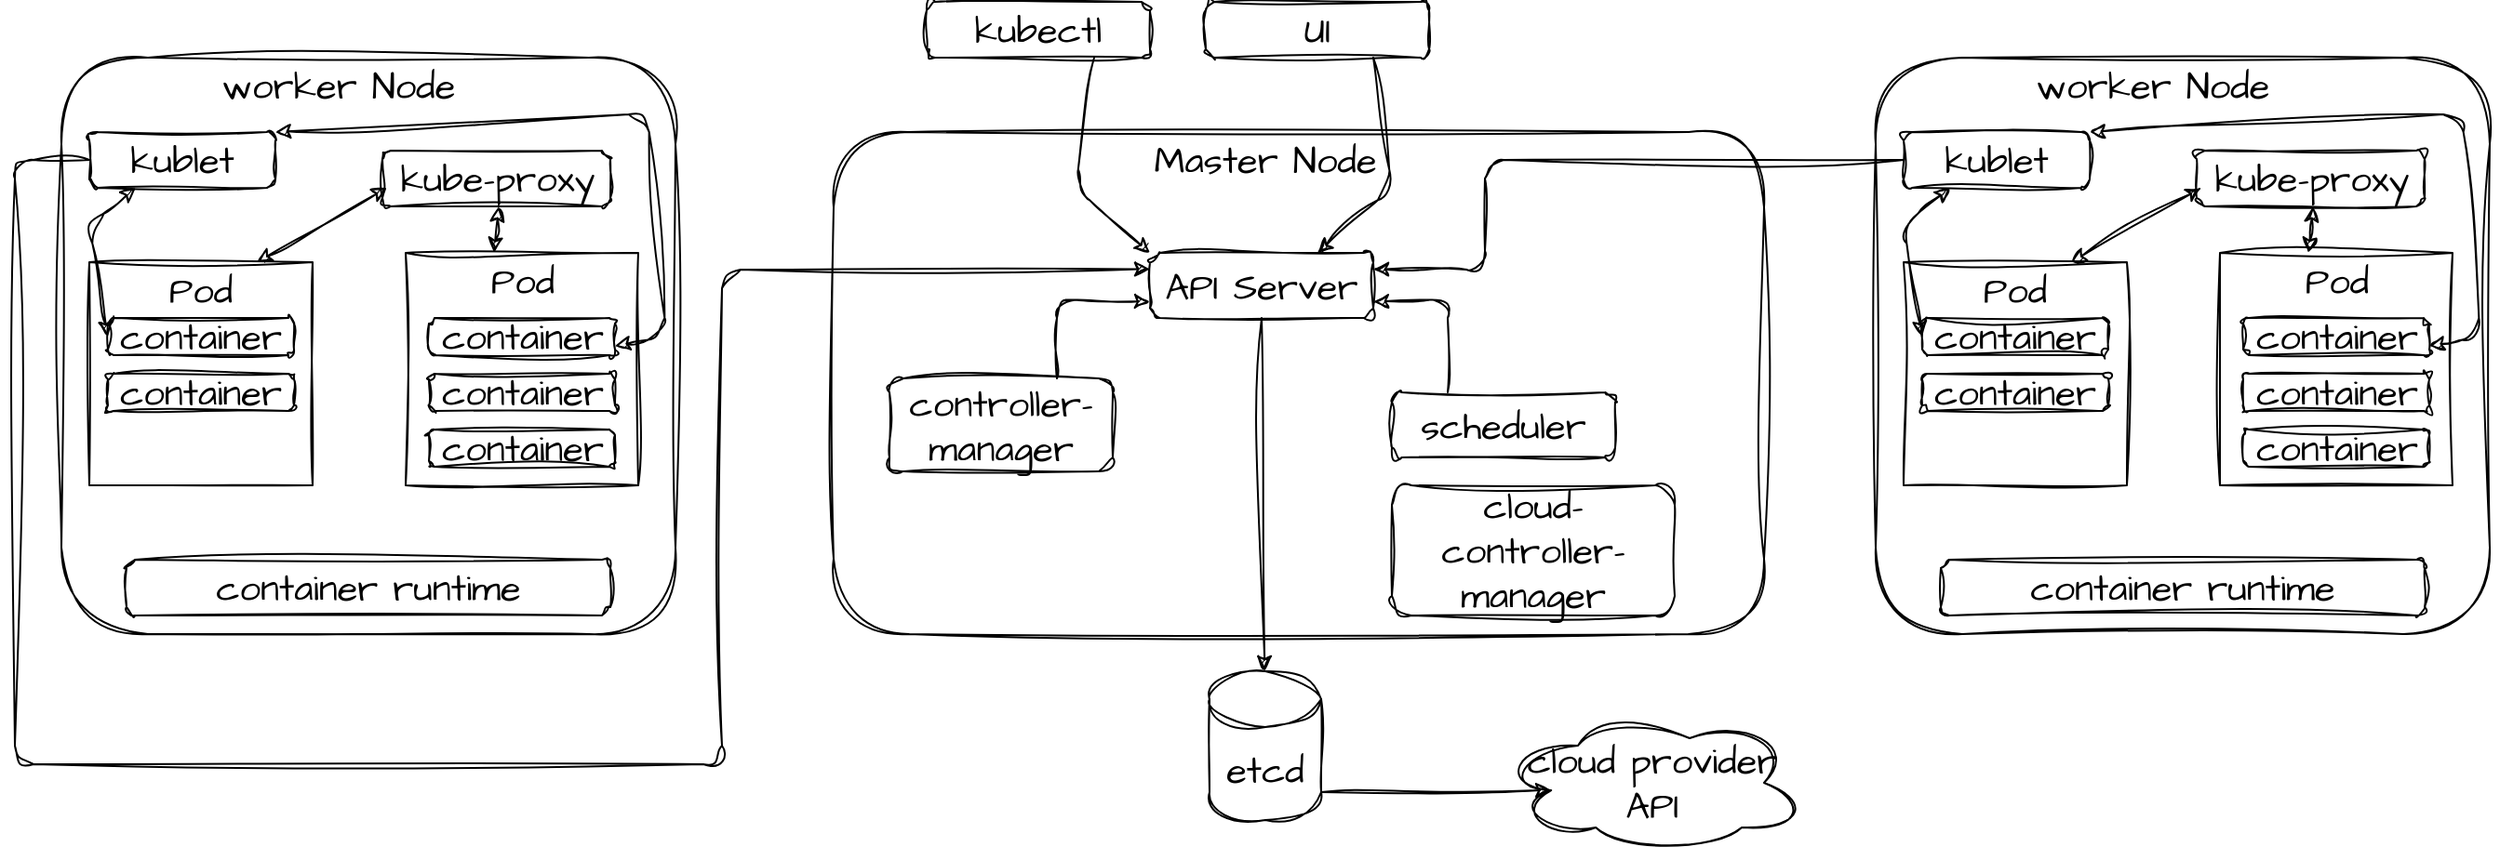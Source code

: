 <mxfile>
    <diagram id="1wm72ONf0sYd8lprhmsN" name="Page-1">
        <mxGraphModel dx="799" dy="390" grid="1" gridSize="10" guides="1" tooltips="1" connect="1" arrows="1" fold="1" page="1" pageScale="1" pageWidth="690" pageHeight="980" math="0" shadow="0">
            <root>
                <mxCell id="0"/>
                <mxCell id="1" parent="0"/>
                <mxCell id="23" value="" style="group" vertex="1" connectable="0" parent="1">
                    <mxGeometry x="65" y="60" width="330" height="310" as="geometry"/>
                </mxCell>
                <mxCell id="2" value="" style="rounded=1;whiteSpace=wrap;html=1;sketch=1;hachureGap=4;jiggle=2;curveFitting=1;fontFamily=Architects Daughter;fontSource=https%3A%2F%2Ffonts.googleapis.com%2Fcss%3Ffamily%3DArchitects%2BDaughter;fontSize=20;" vertex="1" parent="23">
                    <mxGeometry width="330" height="310" as="geometry"/>
                </mxCell>
                <mxCell id="3" value="worker Node" style="text;html=1;strokeColor=none;fillColor=none;align=center;verticalAlign=middle;whiteSpace=wrap;rounded=0;sketch=1;hachureGap=4;jiggle=2;curveFitting=1;fontFamily=Architects Daughter;fontSource=https%3A%2F%2Ffonts.googleapis.com%2Fcss%3Ffamily%3DArchitects%2BDaughter;fontSize=20;" vertex="1" parent="23">
                    <mxGeometry x="84" width="130" height="30" as="geometry"/>
                </mxCell>
                <mxCell id="13" value="container runtime" style="rounded=1;whiteSpace=wrap;html=1;sketch=1;hachureGap=4;jiggle=2;curveFitting=1;fontFamily=Architects Daughter;fontSource=https%3A%2F%2Ffonts.googleapis.com%2Fcss%3Ffamily%3DArchitects%2BDaughter;fontSize=20;" vertex="1" parent="23">
                    <mxGeometry x="35" y="270" width="260" height="30" as="geometry"/>
                </mxCell>
                <mxCell id="14" value="" style="group" vertex="1" connectable="0" parent="23">
                    <mxGeometry x="15" y="110" width="120" height="120" as="geometry"/>
                </mxCell>
                <mxCell id="4" value="" style="whiteSpace=wrap;html=1;aspect=fixed;sketch=1;hachureGap=4;jiggle=2;curveFitting=1;fontFamily=Architects Daughter;fontSource=https%3A%2F%2Ffonts.googleapis.com%2Fcss%3Ffamily%3DArchitects%2BDaughter;fontSize=20;" vertex="1" parent="14">
                    <mxGeometry width="120" height="120" as="geometry"/>
                </mxCell>
                <mxCell id="5" value="Pod" style="text;html=1;strokeColor=none;fillColor=none;align=center;verticalAlign=middle;whiteSpace=wrap;rounded=0;sketch=1;hachureGap=4;jiggle=2;curveFitting=1;fontFamily=Architects Daughter;fontSource=https%3A%2F%2Ffonts.googleapis.com%2Fcss%3Ffamily%3DArchitects%2BDaughter;fontSize=20;" vertex="1" parent="14">
                    <mxGeometry x="30" width="60" height="30" as="geometry"/>
                </mxCell>
                <mxCell id="8" value="container" style="rounded=1;whiteSpace=wrap;html=1;sketch=1;hachureGap=4;jiggle=2;curveFitting=1;fontFamily=Architects Daughter;fontSource=https%3A%2F%2Ffonts.googleapis.com%2Fcss%3Ffamily%3DArchitects%2BDaughter;fontSize=20;" vertex="1" parent="14">
                    <mxGeometry x="10" y="30" width="100" height="20" as="geometry"/>
                </mxCell>
                <mxCell id="9" value="container" style="rounded=1;whiteSpace=wrap;html=1;sketch=1;hachureGap=4;jiggle=2;curveFitting=1;fontFamily=Architects Daughter;fontSource=https%3A%2F%2Ffonts.googleapis.com%2Fcss%3Ffamily%3DArchitects%2BDaughter;fontSize=20;" vertex="1" parent="14">
                    <mxGeometry x="10" y="60" width="100" height="20" as="geometry"/>
                </mxCell>
                <mxCell id="15" value="" style="group" vertex="1" connectable="0" parent="23">
                    <mxGeometry x="185" y="105" width="125" height="125" as="geometry"/>
                </mxCell>
                <mxCell id="6" value="" style="whiteSpace=wrap;html=1;aspect=fixed;sketch=1;hachureGap=4;jiggle=2;curveFitting=1;fontFamily=Architects Daughter;fontSource=https%3A%2F%2Ffonts.googleapis.com%2Fcss%3Ffamily%3DArchitects%2BDaughter;fontSize=20;" vertex="1" parent="15">
                    <mxGeometry width="125" height="125" as="geometry"/>
                </mxCell>
                <mxCell id="7" value="Pod" style="text;html=1;strokeColor=none;fillColor=none;align=center;verticalAlign=middle;whiteSpace=wrap;rounded=0;sketch=1;hachureGap=4;jiggle=2;curveFitting=1;fontFamily=Architects Daughter;fontSource=https%3A%2F%2Ffonts.googleapis.com%2Fcss%3Ffamily%3DArchitects%2BDaughter;fontSize=20;" vertex="1" parent="15">
                    <mxGeometry x="32.5" width="60" height="30" as="geometry"/>
                </mxCell>
                <mxCell id="10" value="container" style="rounded=1;whiteSpace=wrap;html=1;sketch=1;hachureGap=4;jiggle=2;curveFitting=1;fontFamily=Architects Daughter;fontSource=https%3A%2F%2Ffonts.googleapis.com%2Fcss%3Ffamily%3DArchitects%2BDaughter;fontSize=20;" vertex="1" parent="15">
                    <mxGeometry x="12.5" y="95" width="100" height="20" as="geometry"/>
                </mxCell>
                <mxCell id="11" value="container" style="rounded=1;whiteSpace=wrap;html=1;sketch=1;hachureGap=4;jiggle=2;curveFitting=1;fontFamily=Architects Daughter;fontSource=https%3A%2F%2Ffonts.googleapis.com%2Fcss%3Ffamily%3DArchitects%2BDaughter;fontSize=20;" vertex="1" parent="15">
                    <mxGeometry x="12.5" y="65" width="100" height="20" as="geometry"/>
                </mxCell>
                <mxCell id="12" value="container" style="rounded=1;whiteSpace=wrap;html=1;sketch=1;hachureGap=4;jiggle=2;curveFitting=1;fontFamily=Architects Daughter;fontSource=https%3A%2F%2Ffonts.googleapis.com%2Fcss%3Ffamily%3DArchitects%2BDaughter;fontSize=20;" vertex="1" parent="15">
                    <mxGeometry x="12.5" y="35" width="100" height="20" as="geometry"/>
                </mxCell>
                <mxCell id="16" value="kublet" style="rounded=1;whiteSpace=wrap;html=1;sketch=1;hachureGap=4;jiggle=2;curveFitting=1;fontFamily=Architects Daughter;fontSource=https%3A%2F%2Ffonts.googleapis.com%2Fcss%3Ffamily%3DArchitects%2BDaughter;fontSize=20;" vertex="1" parent="23">
                    <mxGeometry x="15" y="40" width="100" height="30" as="geometry"/>
                </mxCell>
                <mxCell id="17" value="kube-proxy" style="rounded=1;whiteSpace=wrap;html=1;sketch=1;hachureGap=4;jiggle=2;curveFitting=1;fontFamily=Architects Daughter;fontSource=https%3A%2F%2Ffonts.googleapis.com%2Fcss%3Ffamily%3DArchitects%2BDaughter;fontSize=20;" vertex="1" parent="23">
                    <mxGeometry x="172.5" y="50" width="122.5" height="30" as="geometry"/>
                </mxCell>
                <mxCell id="19" value="" style="endArrow=classic;startArrow=classic;html=1;sketch=1;hachureGap=4;jiggle=2;curveFitting=1;fontFamily=Architects Daughter;fontSource=https%3A%2F%2Ffonts.googleapis.com%2Fcss%3Ffamily%3DArchitects%2BDaughter;fontSize=16;exitX=0;exitY=0.5;exitDx=0;exitDy=0;entryX=0.25;entryY=1;entryDx=0;entryDy=0;" edge="1" parent="23" source="8" target="16">
                    <mxGeometry width="50" height="50" relative="1" as="geometry">
                        <mxPoint x="5" y="130" as="sourcePoint"/>
                        <mxPoint x="55" y="80" as="targetPoint"/>
                        <Array as="points">
                            <mxPoint x="15" y="90"/>
                        </Array>
                    </mxGeometry>
                </mxCell>
                <mxCell id="20" value="" style="endArrow=classic;startArrow=classic;html=1;sketch=1;hachureGap=4;jiggle=2;curveFitting=1;fontFamily=Architects Daughter;fontSource=https%3A%2F%2Ffonts.googleapis.com%2Fcss%3Ffamily%3DArchitects%2BDaughter;fontSize=16;exitX=0.25;exitY=0;exitDx=0;exitDy=0;" edge="1" parent="23" source="7">
                    <mxGeometry width="50" height="50" relative="1" as="geometry">
                        <mxPoint x="185" y="130" as="sourcePoint"/>
                        <mxPoint x="235" y="80" as="targetPoint"/>
                    </mxGeometry>
                </mxCell>
                <mxCell id="21" value="" style="endArrow=classic;startArrow=classic;html=1;sketch=1;hachureGap=4;jiggle=2;curveFitting=1;fontFamily=Architects Daughter;fontSource=https%3A%2F%2Ffonts.googleapis.com%2Fcss%3Ffamily%3DArchitects%2BDaughter;fontSize=16;exitX=0.75;exitY=0;exitDx=0;exitDy=0;" edge="1" parent="23" source="4">
                    <mxGeometry width="50" height="50" relative="1" as="geometry">
                        <mxPoint x="125" y="120" as="sourcePoint"/>
                        <mxPoint x="175" y="70" as="targetPoint"/>
                    </mxGeometry>
                </mxCell>
                <mxCell id="22" value="" style="endArrow=classic;startArrow=classic;html=1;sketch=1;hachureGap=4;jiggle=2;curveFitting=1;fontFamily=Architects Daughter;fontSource=https%3A%2F%2Ffonts.googleapis.com%2Fcss%3Ffamily%3DArchitects%2BDaughter;fontSize=16;exitX=1;exitY=0;exitDx=0;exitDy=0;entryX=1;entryY=0.75;entryDx=0;entryDy=0;" edge="1" parent="23" source="16" target="12">
                    <mxGeometry width="50" height="50" relative="1" as="geometry">
                        <mxPoint x="135" y="80" as="sourcePoint"/>
                        <mxPoint x="185" y="30" as="targetPoint"/>
                        <Array as="points">
                            <mxPoint x="315" y="30"/>
                            <mxPoint x="325" y="150"/>
                        </Array>
                    </mxGeometry>
                </mxCell>
                <mxCell id="24" value="" style="group" vertex="1" connectable="0" parent="1">
                    <mxGeometry x="1040" y="60" width="330" height="310" as="geometry"/>
                </mxCell>
                <mxCell id="25" value="" style="rounded=1;whiteSpace=wrap;html=1;sketch=1;hachureGap=4;jiggle=2;curveFitting=1;fontFamily=Architects Daughter;fontSource=https%3A%2F%2Ffonts.googleapis.com%2Fcss%3Ffamily%3DArchitects%2BDaughter;fontSize=20;" vertex="1" parent="24">
                    <mxGeometry width="330" height="310" as="geometry"/>
                </mxCell>
                <mxCell id="26" value="worker Node" style="text;html=1;strokeColor=none;fillColor=none;align=center;verticalAlign=middle;whiteSpace=wrap;rounded=0;sketch=1;hachureGap=4;jiggle=2;curveFitting=1;fontFamily=Architects Daughter;fontSource=https%3A%2F%2Ffonts.googleapis.com%2Fcss%3Ffamily%3DArchitects%2BDaughter;fontSize=20;" vertex="1" parent="24">
                    <mxGeometry x="84" width="130" height="30" as="geometry"/>
                </mxCell>
                <mxCell id="27" value="container runtime" style="rounded=1;whiteSpace=wrap;html=1;sketch=1;hachureGap=4;jiggle=2;curveFitting=1;fontFamily=Architects Daughter;fontSource=https%3A%2F%2Ffonts.googleapis.com%2Fcss%3Ffamily%3DArchitects%2BDaughter;fontSize=20;" vertex="1" parent="24">
                    <mxGeometry x="35" y="270" width="260" height="30" as="geometry"/>
                </mxCell>
                <mxCell id="28" value="" style="group" vertex="1" connectable="0" parent="24">
                    <mxGeometry x="15" y="110" width="120" height="120" as="geometry"/>
                </mxCell>
                <mxCell id="29" value="" style="whiteSpace=wrap;html=1;aspect=fixed;sketch=1;hachureGap=4;jiggle=2;curveFitting=1;fontFamily=Architects Daughter;fontSource=https%3A%2F%2Ffonts.googleapis.com%2Fcss%3Ffamily%3DArchitects%2BDaughter;fontSize=20;" vertex="1" parent="28">
                    <mxGeometry width="120" height="120" as="geometry"/>
                </mxCell>
                <mxCell id="30" value="Pod" style="text;html=1;strokeColor=none;fillColor=none;align=center;verticalAlign=middle;whiteSpace=wrap;rounded=0;sketch=1;hachureGap=4;jiggle=2;curveFitting=1;fontFamily=Architects Daughter;fontSource=https%3A%2F%2Ffonts.googleapis.com%2Fcss%3Ffamily%3DArchitects%2BDaughter;fontSize=20;" vertex="1" parent="28">
                    <mxGeometry x="30" width="60" height="30" as="geometry"/>
                </mxCell>
                <mxCell id="31" value="container" style="rounded=1;whiteSpace=wrap;html=1;sketch=1;hachureGap=4;jiggle=2;curveFitting=1;fontFamily=Architects Daughter;fontSource=https%3A%2F%2Ffonts.googleapis.com%2Fcss%3Ffamily%3DArchitects%2BDaughter;fontSize=20;" vertex="1" parent="28">
                    <mxGeometry x="10" y="30" width="100" height="20" as="geometry"/>
                </mxCell>
                <mxCell id="32" value="container" style="rounded=1;whiteSpace=wrap;html=1;sketch=1;hachureGap=4;jiggle=2;curveFitting=1;fontFamily=Architects Daughter;fontSource=https%3A%2F%2Ffonts.googleapis.com%2Fcss%3Ffamily%3DArchitects%2BDaughter;fontSize=20;" vertex="1" parent="28">
                    <mxGeometry x="10" y="60" width="100" height="20" as="geometry"/>
                </mxCell>
                <mxCell id="33" value="" style="group" vertex="1" connectable="0" parent="24">
                    <mxGeometry x="185" y="105" width="125" height="125" as="geometry"/>
                </mxCell>
                <mxCell id="34" value="" style="whiteSpace=wrap;html=1;aspect=fixed;sketch=1;hachureGap=4;jiggle=2;curveFitting=1;fontFamily=Architects Daughter;fontSource=https%3A%2F%2Ffonts.googleapis.com%2Fcss%3Ffamily%3DArchitects%2BDaughter;fontSize=20;" vertex="1" parent="33">
                    <mxGeometry width="125" height="125" as="geometry"/>
                </mxCell>
                <mxCell id="35" value="Pod" style="text;html=1;strokeColor=none;fillColor=none;align=center;verticalAlign=middle;whiteSpace=wrap;rounded=0;sketch=1;hachureGap=4;jiggle=2;curveFitting=1;fontFamily=Architects Daughter;fontSource=https%3A%2F%2Ffonts.googleapis.com%2Fcss%3Ffamily%3DArchitects%2BDaughter;fontSize=20;" vertex="1" parent="33">
                    <mxGeometry x="32.5" width="60" height="30" as="geometry"/>
                </mxCell>
                <mxCell id="36" value="container" style="rounded=1;whiteSpace=wrap;html=1;sketch=1;hachureGap=4;jiggle=2;curveFitting=1;fontFamily=Architects Daughter;fontSource=https%3A%2F%2Ffonts.googleapis.com%2Fcss%3Ffamily%3DArchitects%2BDaughter;fontSize=20;" vertex="1" parent="33">
                    <mxGeometry x="12.5" y="95" width="100" height="20" as="geometry"/>
                </mxCell>
                <mxCell id="37" value="container" style="rounded=1;whiteSpace=wrap;html=1;sketch=1;hachureGap=4;jiggle=2;curveFitting=1;fontFamily=Architects Daughter;fontSource=https%3A%2F%2Ffonts.googleapis.com%2Fcss%3Ffamily%3DArchitects%2BDaughter;fontSize=20;" vertex="1" parent="33">
                    <mxGeometry x="12.5" y="65" width="100" height="20" as="geometry"/>
                </mxCell>
                <mxCell id="38" value="container" style="rounded=1;whiteSpace=wrap;html=1;sketch=1;hachureGap=4;jiggle=2;curveFitting=1;fontFamily=Architects Daughter;fontSource=https%3A%2F%2Ffonts.googleapis.com%2Fcss%3Ffamily%3DArchitects%2BDaughter;fontSize=20;" vertex="1" parent="33">
                    <mxGeometry x="12.5" y="35" width="100" height="20" as="geometry"/>
                </mxCell>
                <mxCell id="39" value="kublet" style="rounded=1;whiteSpace=wrap;html=1;sketch=1;hachureGap=4;jiggle=2;curveFitting=1;fontFamily=Architects Daughter;fontSource=https%3A%2F%2Ffonts.googleapis.com%2Fcss%3Ffamily%3DArchitects%2BDaughter;fontSize=20;" vertex="1" parent="24">
                    <mxGeometry x="15" y="40" width="100" height="30" as="geometry"/>
                </mxCell>
                <mxCell id="40" value="kube-proxy" style="rounded=1;whiteSpace=wrap;html=1;sketch=1;hachureGap=4;jiggle=2;curveFitting=1;fontFamily=Architects Daughter;fontSource=https%3A%2F%2Ffonts.googleapis.com%2Fcss%3Ffamily%3DArchitects%2BDaughter;fontSize=20;" vertex="1" parent="24">
                    <mxGeometry x="172.5" y="50" width="122.5" height="30" as="geometry"/>
                </mxCell>
                <mxCell id="41" value="" style="endArrow=classic;startArrow=classic;html=1;sketch=1;hachureGap=4;jiggle=2;curveFitting=1;fontFamily=Architects Daughter;fontSource=https%3A%2F%2Ffonts.googleapis.com%2Fcss%3Ffamily%3DArchitects%2BDaughter;fontSize=16;exitX=0;exitY=0.5;exitDx=0;exitDy=0;entryX=0.25;entryY=1;entryDx=0;entryDy=0;" edge="1" parent="24" source="31" target="39">
                    <mxGeometry width="50" height="50" relative="1" as="geometry">
                        <mxPoint x="5" y="130" as="sourcePoint"/>
                        <mxPoint x="55" y="80" as="targetPoint"/>
                        <Array as="points">
                            <mxPoint x="15" y="90"/>
                        </Array>
                    </mxGeometry>
                </mxCell>
                <mxCell id="42" value="" style="endArrow=classic;startArrow=classic;html=1;sketch=1;hachureGap=4;jiggle=2;curveFitting=1;fontFamily=Architects Daughter;fontSource=https%3A%2F%2Ffonts.googleapis.com%2Fcss%3Ffamily%3DArchitects%2BDaughter;fontSize=16;exitX=0.25;exitY=0;exitDx=0;exitDy=0;" edge="1" parent="24" source="35">
                    <mxGeometry width="50" height="50" relative="1" as="geometry">
                        <mxPoint x="185" y="130" as="sourcePoint"/>
                        <mxPoint x="235" y="80" as="targetPoint"/>
                    </mxGeometry>
                </mxCell>
                <mxCell id="43" value="" style="endArrow=classic;startArrow=classic;html=1;sketch=1;hachureGap=4;jiggle=2;curveFitting=1;fontFamily=Architects Daughter;fontSource=https%3A%2F%2Ffonts.googleapis.com%2Fcss%3Ffamily%3DArchitects%2BDaughter;fontSize=16;exitX=0.75;exitY=0;exitDx=0;exitDy=0;" edge="1" parent="24" source="29">
                    <mxGeometry width="50" height="50" relative="1" as="geometry">
                        <mxPoint x="125" y="120" as="sourcePoint"/>
                        <mxPoint x="175" y="70" as="targetPoint"/>
                    </mxGeometry>
                </mxCell>
                <mxCell id="44" value="" style="endArrow=classic;startArrow=classic;html=1;sketch=1;hachureGap=4;jiggle=2;curveFitting=1;fontFamily=Architects Daughter;fontSource=https%3A%2F%2Ffonts.googleapis.com%2Fcss%3Ffamily%3DArchitects%2BDaughter;fontSize=16;exitX=1;exitY=0;exitDx=0;exitDy=0;entryX=1;entryY=0.75;entryDx=0;entryDy=0;" edge="1" parent="24" source="39" target="38">
                    <mxGeometry width="50" height="50" relative="1" as="geometry">
                        <mxPoint x="135" y="80" as="sourcePoint"/>
                        <mxPoint x="185" y="30" as="targetPoint"/>
                        <Array as="points">
                            <mxPoint x="315" y="30"/>
                            <mxPoint x="325" y="150"/>
                        </Array>
                    </mxGeometry>
                </mxCell>
                <mxCell id="46" value="" style="rounded=1;whiteSpace=wrap;html=1;sketch=1;hachureGap=4;jiggle=2;curveFitting=1;fontFamily=Architects Daughter;fontSource=https%3A%2F%2Ffonts.googleapis.com%2Fcss%3Ffamily%3DArchitects%2BDaughter;fontSize=20;" vertex="1" parent="1">
                    <mxGeometry x="480" y="100" width="500" height="270" as="geometry"/>
                </mxCell>
                <mxCell id="47" value="Master Node" style="text;html=1;strokeColor=none;fillColor=none;align=center;verticalAlign=middle;whiteSpace=wrap;rounded=0;sketch=1;hachureGap=4;jiggle=2;curveFitting=1;fontFamily=Architects Daughter;fontSource=https%3A%2F%2Ffonts.googleapis.com%2Fcss%3Ffamily%3DArchitects%2BDaughter;fontSize=20;" vertex="1" parent="1">
                    <mxGeometry x="612" y="100" width="200" height="30" as="geometry"/>
                </mxCell>
                <mxCell id="48" value="API Server" style="rounded=1;whiteSpace=wrap;html=1;sketch=1;hachureGap=4;jiggle=2;curveFitting=1;fontFamily=Architects Daughter;fontSource=https%3A%2F%2Ffonts.googleapis.com%2Fcss%3Ffamily%3DArchitects%2BDaughter;fontSize=20;" vertex="1" parent="1">
                    <mxGeometry x="650" y="165" width="120" height="35" as="geometry"/>
                </mxCell>
                <mxCell id="49" value="scheduler" style="rounded=1;whiteSpace=wrap;html=1;sketch=1;hachureGap=4;jiggle=2;curveFitting=1;fontFamily=Architects Daughter;fontSource=https%3A%2F%2Ffonts.googleapis.com%2Fcss%3Ffamily%3DArchitects%2BDaughter;fontSize=20;" vertex="1" parent="1">
                    <mxGeometry x="780" y="240" width="120" height="35" as="geometry"/>
                </mxCell>
                <mxCell id="50" value="controller-manager" style="rounded=1;whiteSpace=wrap;html=1;sketch=1;hachureGap=4;jiggle=2;curveFitting=1;fontFamily=Architects Daughter;fontSource=https%3A%2F%2Ffonts.googleapis.com%2Fcss%3Ffamily%3DArchitects%2BDaughter;fontSize=20;" vertex="1" parent="1">
                    <mxGeometry x="510" y="232.5" width="120" height="50" as="geometry"/>
                </mxCell>
                <mxCell id="51" value="cloud-controller-manager" style="rounded=1;whiteSpace=wrap;html=1;sketch=1;hachureGap=4;jiggle=2;curveFitting=1;fontFamily=Architects Daughter;fontSource=https%3A%2F%2Ffonts.googleapis.com%2Fcss%3Ffamily%3DArchitects%2BDaughter;fontSize=20;" vertex="1" parent="1">
                    <mxGeometry x="780" y="290" width="152" height="70" as="geometry"/>
                </mxCell>
                <mxCell id="53" value="kubectl" style="rounded=1;whiteSpace=wrap;html=1;sketch=1;hachureGap=4;jiggle=2;curveFitting=1;fontFamily=Architects Daughter;fontSource=https%3A%2F%2Ffonts.googleapis.com%2Fcss%3Ffamily%3DArchitects%2BDaughter;fontSize=20;" vertex="1" parent="1">
                    <mxGeometry x="530" y="30" width="120" height="30" as="geometry"/>
                </mxCell>
                <mxCell id="54" value="UI" style="rounded=1;whiteSpace=wrap;html=1;sketch=1;hachureGap=4;jiggle=2;curveFitting=1;fontFamily=Architects Daughter;fontSource=https%3A%2F%2Ffonts.googleapis.com%2Fcss%3Ffamily%3DArchitects%2BDaughter;fontSize=20;" vertex="1" parent="1">
                    <mxGeometry x="680" y="30" width="120" height="30" as="geometry"/>
                </mxCell>
                <mxCell id="55" value="" style="endArrow=classic;html=1;sketch=1;hachureGap=4;jiggle=2;curveFitting=1;fontFamily=Architects Daughter;fontSource=https%3A%2F%2Ffonts.googleapis.com%2Fcss%3Ffamily%3DArchitects%2BDaughter;fontSize=16;entryX=0;entryY=0.75;entryDx=0;entryDy=0;exitX=0.75;exitY=0;exitDx=0;exitDy=0;" edge="1" parent="1" source="50" target="48">
                    <mxGeometry width="50" height="50" relative="1" as="geometry">
                        <mxPoint x="610" y="330" as="sourcePoint"/>
                        <mxPoint x="660" y="280" as="targetPoint"/>
                        <Array as="points">
                            <mxPoint x="600" y="190"/>
                        </Array>
                    </mxGeometry>
                </mxCell>
                <mxCell id="56" value="" style="endArrow=classic;html=1;sketch=1;hachureGap=4;jiggle=2;curveFitting=1;fontFamily=Architects Daughter;fontSource=https%3A%2F%2Ffonts.googleapis.com%2Fcss%3Ffamily%3DArchitects%2BDaughter;fontSize=16;entryX=1;entryY=0.75;entryDx=0;entryDy=0;" edge="1" parent="1" target="48">
                    <mxGeometry width="50" height="50" relative="1" as="geometry">
                        <mxPoint x="810" y="240" as="sourcePoint"/>
                        <mxPoint x="860" y="190" as="targetPoint"/>
                        <Array as="points">
                            <mxPoint x="810" y="190"/>
                        </Array>
                    </mxGeometry>
                </mxCell>
                <mxCell id="57" value="etcd" style="shape=cylinder3;whiteSpace=wrap;html=1;boundedLbl=1;backgroundOutline=1;size=15;sketch=1;hachureGap=4;jiggle=2;curveFitting=1;fontFamily=Architects Daughter;fontSource=https%3A%2F%2Ffonts.googleapis.com%2Fcss%3Ffamily%3DArchitects%2BDaughter;fontSize=20;" vertex="1" parent="1">
                    <mxGeometry x="682" y="390" width="60" height="80" as="geometry"/>
                </mxCell>
                <mxCell id="58" value="" style="endArrow=classic;html=1;sketch=1;hachureGap=4;jiggle=2;curveFitting=1;fontFamily=Architects Daughter;fontSource=https%3A%2F%2Ffonts.googleapis.com%2Fcss%3Ffamily%3DArchitects%2BDaughter;fontSize=16;exitX=0.5;exitY=1;exitDx=0;exitDy=0;" edge="1" parent="1" source="48" target="57">
                    <mxGeometry width="50" height="50" relative="1" as="geometry">
                        <mxPoint x="680" y="350" as="sourcePoint"/>
                        <mxPoint x="730" y="300" as="targetPoint"/>
                    </mxGeometry>
                </mxCell>
                <mxCell id="59" value="cloud provider API" style="ellipse;shape=cloud;whiteSpace=wrap;html=1;sketch=1;hachureGap=4;jiggle=2;curveFitting=1;fontFamily=Architects Daughter;fontSource=https%3A%2F%2Ffonts.googleapis.com%2Fcss%3Ffamily%3DArchitects%2BDaughter;fontSize=20;" vertex="1" parent="1">
                    <mxGeometry x="840" y="410" width="160" height="80" as="geometry"/>
                </mxCell>
                <mxCell id="60" value="" style="endArrow=classic;html=1;sketch=1;hachureGap=4;jiggle=2;curveFitting=1;fontFamily=Architects Daughter;fontSource=https%3A%2F%2Ffonts.googleapis.com%2Fcss%3Ffamily%3DArchitects%2BDaughter;fontSize=16;exitX=1;exitY=1;exitDx=0;exitDy=-15;exitPerimeter=0;entryX=0.16;entryY=0.55;entryDx=0;entryDy=0;entryPerimeter=0;" edge="1" parent="1" source="57" target="59">
                    <mxGeometry width="50" height="50" relative="1" as="geometry">
                        <mxPoint x="770" y="550" as="sourcePoint"/>
                        <mxPoint x="820" y="500" as="targetPoint"/>
                    </mxGeometry>
                </mxCell>
                <mxCell id="61" value="" style="endArrow=classic;html=1;sketch=1;hachureGap=4;jiggle=2;curveFitting=1;fontFamily=Architects Daughter;fontSource=https%3A%2F%2Ffonts.googleapis.com%2Fcss%3Ffamily%3DArchitects%2BDaughter;fontSize=16;exitX=0.75;exitY=1;exitDx=0;exitDy=0;entryX=0;entryY=0;entryDx=0;entryDy=0;" edge="1" parent="1" source="53" target="48">
                    <mxGeometry width="50" height="50" relative="1" as="geometry">
                        <mxPoint x="550" y="180" as="sourcePoint"/>
                        <mxPoint x="600" y="130" as="targetPoint"/>
                        <Array as="points">
                            <mxPoint x="610" y="130"/>
                        </Array>
                    </mxGeometry>
                </mxCell>
                <mxCell id="62" value="" style="endArrow=classic;html=1;sketch=1;hachureGap=4;jiggle=2;curveFitting=1;fontFamily=Architects Daughter;fontSource=https%3A%2F%2Ffonts.googleapis.com%2Fcss%3Ffamily%3DArchitects%2BDaughter;fontSize=16;exitX=0.75;exitY=1;exitDx=0;exitDy=0;entryX=0.75;entryY=0;entryDx=0;entryDy=0;" edge="1" parent="1" source="54" target="48">
                    <mxGeometry width="50" height="50" relative="1" as="geometry">
                        <mxPoint x="820" y="190" as="sourcePoint"/>
                        <mxPoint x="870" y="140" as="targetPoint"/>
                        <Array as="points">
                            <mxPoint x="780" y="130"/>
                        </Array>
                    </mxGeometry>
                </mxCell>
                <mxCell id="63" value="" style="endArrow=classic;html=1;sketch=1;hachureGap=4;jiggle=2;curveFitting=1;fontFamily=Architects Daughter;fontSource=https%3A%2F%2Ffonts.googleapis.com%2Fcss%3Ffamily%3DArchitects%2BDaughter;fontSize=16;exitX=0;exitY=0.5;exitDx=0;exitDy=0;entryX=0;entryY=0.25;entryDx=0;entryDy=0;" edge="1" parent="1" source="16" target="48">
                    <mxGeometry width="50" height="50" relative="1" as="geometry">
                        <mxPoint x="20" y="340" as="sourcePoint"/>
                        <mxPoint x="30" y="390" as="targetPoint"/>
                        <Array as="points">
                            <mxPoint x="40" y="115"/>
                            <mxPoint x="40" y="440"/>
                            <mxPoint x="420" y="440"/>
                            <mxPoint x="420" y="174"/>
                        </Array>
                    </mxGeometry>
                </mxCell>
                <mxCell id="64" value="" style="endArrow=classic;html=1;sketch=1;hachureGap=4;jiggle=2;curveFitting=1;fontFamily=Architects Daughter;fontSource=https%3A%2F%2Ffonts.googleapis.com%2Fcss%3Ffamily%3DArchitects%2BDaughter;fontSize=16;entryX=1;entryY=0.25;entryDx=0;entryDy=0;exitX=0;exitY=0.5;exitDx=0;exitDy=0;" edge="1" parent="1" source="39" target="48">
                    <mxGeometry width="50" height="50" relative="1" as="geometry">
                        <mxPoint x="1080" y="230" as="sourcePoint"/>
                        <mxPoint x="1130" y="180" as="targetPoint"/>
                        <Array as="points">
                            <mxPoint x="830" y="115"/>
                            <mxPoint x="830" y="174"/>
                        </Array>
                    </mxGeometry>
                </mxCell>
            </root>
        </mxGraphModel>
    </diagram>
</mxfile>